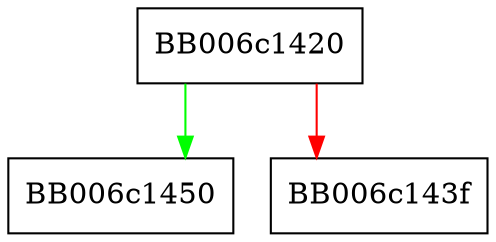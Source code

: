 digraph ecx_derive {
  node [shape="box"];
  graph [splines=ortho];
  BB006c1420 -> BB006c1450 [color="green"];
  BB006c1420 -> BB006c143f [color="red"];
}